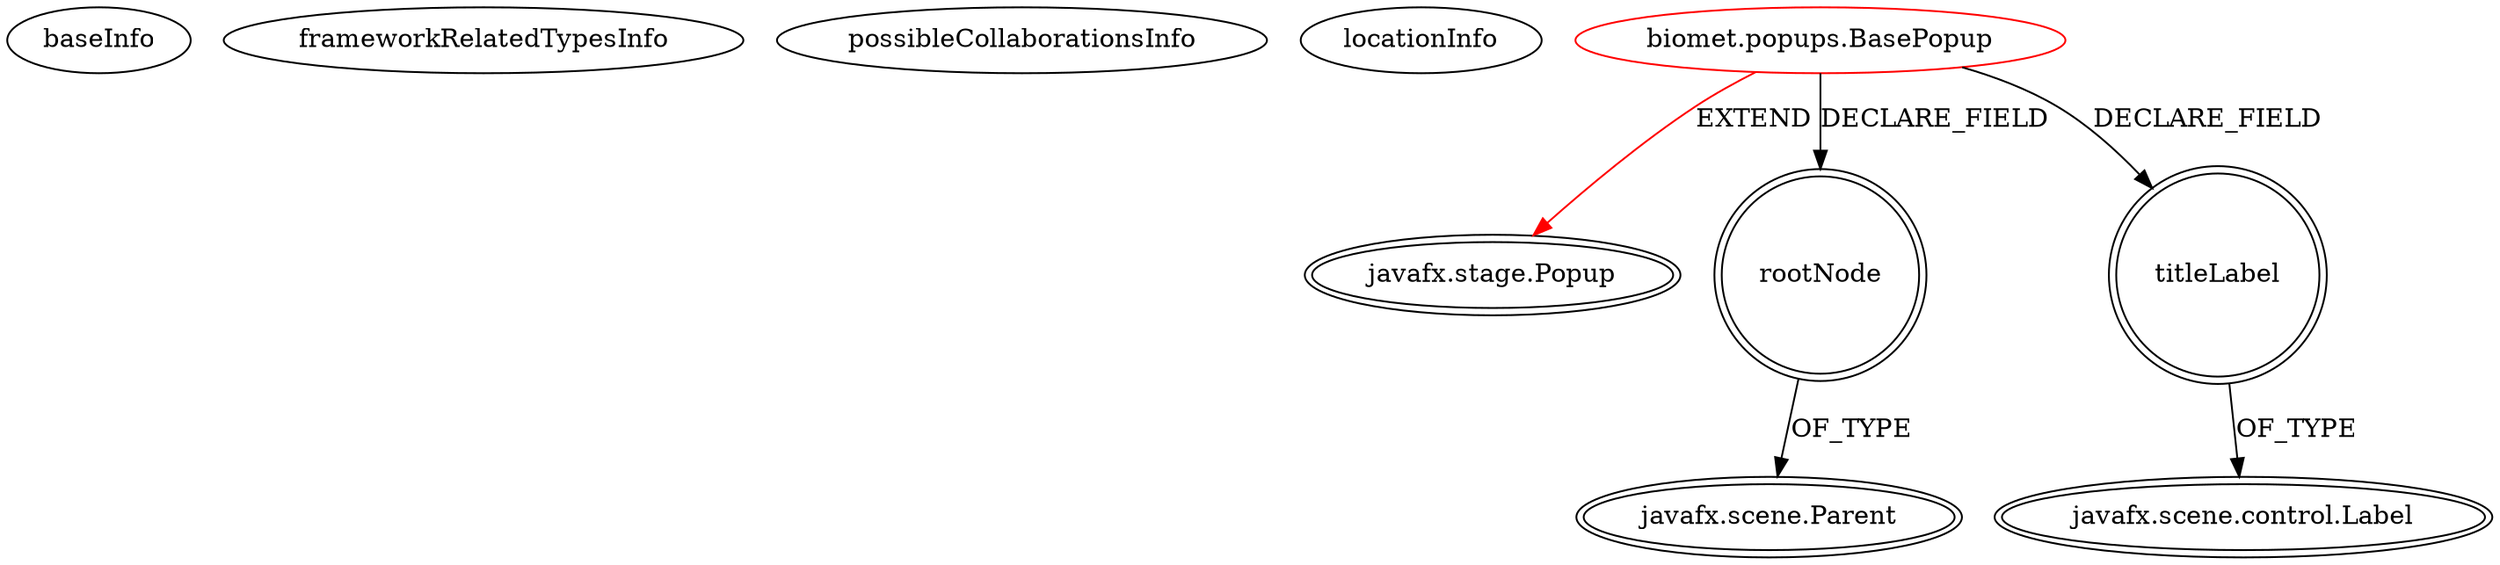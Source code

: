 digraph {
baseInfo[graphId=3975,category="extension_graph",isAnonymous=false,possibleRelation=false]
frameworkRelatedTypesInfo[0="javafx.stage.Popup"]
possibleCollaborationsInfo[]
locationInfo[projectName="projects4PB-biomet",filePath="/projects4PB-biomet/biomet-master/src/biomet/popups/BasePopup.java",contextSignature="BasePopup",graphId="3975"]
0[label="biomet.popups.BasePopup",vertexType="ROOT_CLIENT_CLASS_DECLARATION",isFrameworkType=false,color=red]
1[label="javafx.stage.Popup",vertexType="FRAMEWORK_CLASS_TYPE",isFrameworkType=true,peripheries=2]
2[label="rootNode",vertexType="FIELD_DECLARATION",isFrameworkType=true,peripheries=2,shape=circle]
3[label="javafx.scene.Parent",vertexType="FRAMEWORK_CLASS_TYPE",isFrameworkType=true,peripheries=2]
4[label="titleLabel",vertexType="FIELD_DECLARATION",isFrameworkType=true,peripheries=2,shape=circle]
5[label="javafx.scene.control.Label",vertexType="FRAMEWORK_CLASS_TYPE",isFrameworkType=true,peripheries=2]
0->1[label="EXTEND",color=red]
0->2[label="DECLARE_FIELD"]
2->3[label="OF_TYPE"]
0->4[label="DECLARE_FIELD"]
4->5[label="OF_TYPE"]
}
